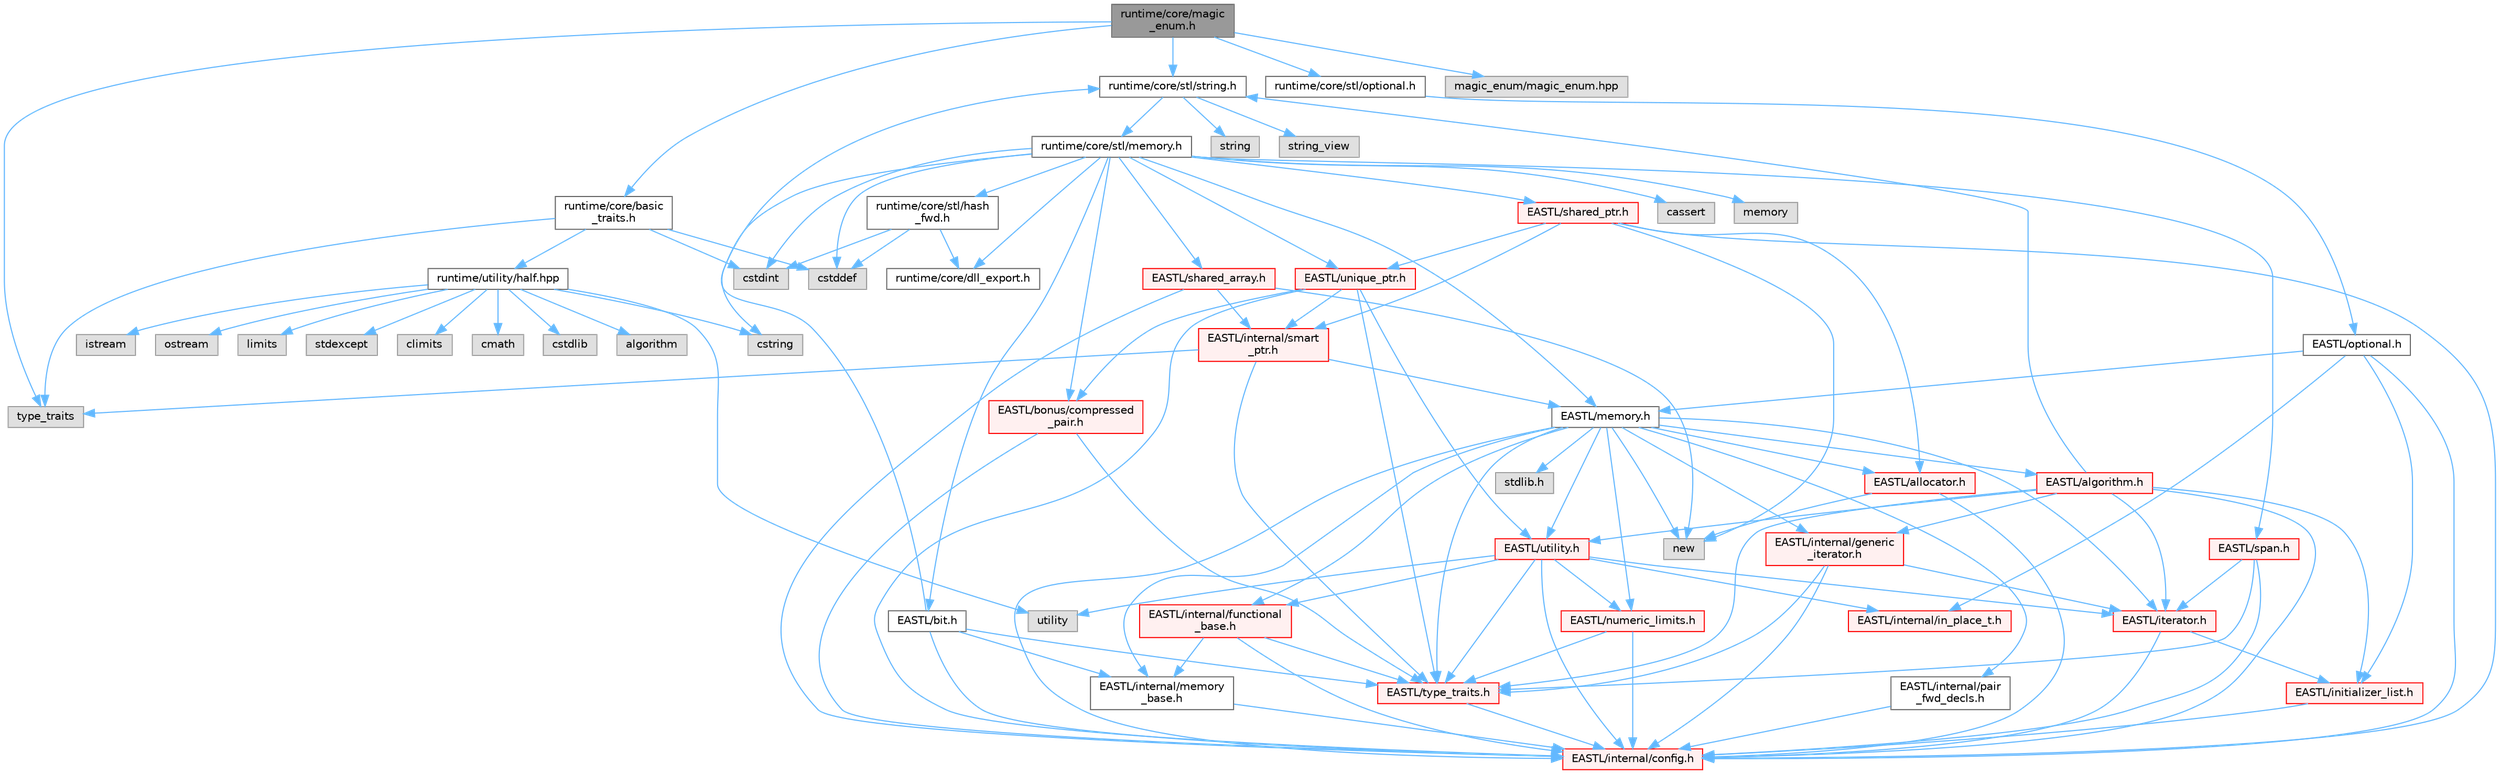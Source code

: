 digraph "runtime/core/magic_enum.h"
{
 // LATEX_PDF_SIZE
  bgcolor="transparent";
  edge [fontname=Helvetica,fontsize=10,labelfontname=Helvetica,labelfontsize=10];
  node [fontname=Helvetica,fontsize=10,shape=box,height=0.2,width=0.4];
  Node1 [id="Node000001",label="runtime/core/magic\l_enum.h",height=0.2,width=0.4,color="gray40", fillcolor="grey60", style="filled", fontcolor="black",tooltip=" "];
  Node1 -> Node2 [id="edge1_Node000001_Node000002",color="steelblue1",style="solid",tooltip=" "];
  Node2 [id="Node000002",label="type_traits",height=0.2,width=0.4,color="grey60", fillcolor="#E0E0E0", style="filled",tooltip=" "];
  Node1 -> Node3 [id="edge2_Node000001_Node000003",color="steelblue1",style="solid",tooltip=" "];
  Node3 [id="Node000003",label="runtime/core/basic\l_traits.h",height=0.2,width=0.4,color="grey40", fillcolor="white", style="filled",URL="$basic__traits_8h.html",tooltip=" "];
  Node3 -> Node4 [id="edge3_Node000003_Node000004",color="steelblue1",style="solid",tooltip=" "];
  Node4 [id="Node000004",label="cstdint",height=0.2,width=0.4,color="grey60", fillcolor="#E0E0E0", style="filled",tooltip=" "];
  Node3 -> Node5 [id="edge4_Node000003_Node000005",color="steelblue1",style="solid",tooltip=" "];
  Node5 [id="Node000005",label="cstddef",height=0.2,width=0.4,color="grey60", fillcolor="#E0E0E0", style="filled",tooltip=" "];
  Node3 -> Node2 [id="edge5_Node000003_Node000002",color="steelblue1",style="solid",tooltip=" "];
  Node3 -> Node6 [id="edge6_Node000003_Node000006",color="steelblue1",style="solid",tooltip=" "];
  Node6 [id="Node000006",label="runtime/utility/half.hpp",height=0.2,width=0.4,color="grey40", fillcolor="white", style="filled",URL="$half_8hpp.html",tooltip=" "];
  Node6 -> Node7 [id="edge7_Node000006_Node000007",color="steelblue1",style="solid",tooltip=" "];
  Node7 [id="Node000007",label="utility",height=0.2,width=0.4,color="grey60", fillcolor="#E0E0E0", style="filled",tooltip=" "];
  Node6 -> Node8 [id="edge8_Node000006_Node000008",color="steelblue1",style="solid",tooltip=" "];
  Node8 [id="Node000008",label="algorithm",height=0.2,width=0.4,color="grey60", fillcolor="#E0E0E0", style="filled",tooltip=" "];
  Node6 -> Node9 [id="edge9_Node000006_Node000009",color="steelblue1",style="solid",tooltip=" "];
  Node9 [id="Node000009",label="istream",height=0.2,width=0.4,color="grey60", fillcolor="#E0E0E0", style="filled",tooltip=" "];
  Node6 -> Node10 [id="edge10_Node000006_Node000010",color="steelblue1",style="solid",tooltip=" "];
  Node10 [id="Node000010",label="ostream",height=0.2,width=0.4,color="grey60", fillcolor="#E0E0E0", style="filled",tooltip=" "];
  Node6 -> Node11 [id="edge11_Node000006_Node000011",color="steelblue1",style="solid",tooltip=" "];
  Node11 [id="Node000011",label="limits",height=0.2,width=0.4,color="grey60", fillcolor="#E0E0E0", style="filled",tooltip=" "];
  Node6 -> Node12 [id="edge12_Node000006_Node000012",color="steelblue1",style="solid",tooltip=" "];
  Node12 [id="Node000012",label="stdexcept",height=0.2,width=0.4,color="grey60", fillcolor="#E0E0E0", style="filled",tooltip=" "];
  Node6 -> Node13 [id="edge13_Node000006_Node000013",color="steelblue1",style="solid",tooltip=" "];
  Node13 [id="Node000013",label="climits",height=0.2,width=0.4,color="grey60", fillcolor="#E0E0E0", style="filled",tooltip=" "];
  Node6 -> Node14 [id="edge14_Node000006_Node000014",color="steelblue1",style="solid",tooltip=" "];
  Node14 [id="Node000014",label="cmath",height=0.2,width=0.4,color="grey60", fillcolor="#E0E0E0", style="filled",tooltip=" "];
  Node6 -> Node15 [id="edge15_Node000006_Node000015",color="steelblue1",style="solid",tooltip=" "];
  Node15 [id="Node000015",label="cstring",height=0.2,width=0.4,color="grey60", fillcolor="#E0E0E0", style="filled",tooltip=" "];
  Node6 -> Node16 [id="edge16_Node000006_Node000016",color="steelblue1",style="solid",tooltip=" "];
  Node16 [id="Node000016",label="cstdlib",height=0.2,width=0.4,color="grey60", fillcolor="#E0E0E0", style="filled",tooltip=" "];
  Node1 -> Node17 [id="edge17_Node000001_Node000017",color="steelblue1",style="solid",tooltip=" "];
  Node17 [id="Node000017",label="runtime/core/stl/string.h",height=0.2,width=0.4,color="grey40", fillcolor="white", style="filled",URL="$string_8h.html",tooltip=" "];
  Node17 -> Node18 [id="edge18_Node000017_Node000018",color="steelblue1",style="solid",tooltip=" "];
  Node18 [id="Node000018",label="string",height=0.2,width=0.4,color="grey60", fillcolor="#E0E0E0", style="filled",tooltip=" "];
  Node17 -> Node19 [id="edge19_Node000017_Node000019",color="steelblue1",style="solid",tooltip=" "];
  Node19 [id="Node000019",label="string_view",height=0.2,width=0.4,color="grey60", fillcolor="#E0E0E0", style="filled",tooltip=" "];
  Node17 -> Node20 [id="edge20_Node000017_Node000020",color="steelblue1",style="solid",tooltip=" "];
  Node20 [id="Node000020",label="runtime/core/stl/memory.h",height=0.2,width=0.4,color="grey40", fillcolor="white", style="filled",URL="$core_2stl_2memory_8h.html",tooltip=" "];
  Node20 -> Node5 [id="edge21_Node000020_Node000005",color="steelblue1",style="solid",tooltip=" "];
  Node20 -> Node4 [id="edge22_Node000020_Node000004",color="steelblue1",style="solid",tooltip=" "];
  Node20 -> Node21 [id="edge23_Node000020_Node000021",color="steelblue1",style="solid",tooltip=" "];
  Node21 [id="Node000021",label="cassert",height=0.2,width=0.4,color="grey60", fillcolor="#E0E0E0", style="filled",tooltip=" "];
  Node20 -> Node22 [id="edge24_Node000020_Node000022",color="steelblue1",style="solid",tooltip=" "];
  Node22 [id="Node000022",label="memory",height=0.2,width=0.4,color="grey60", fillcolor="#E0E0E0", style="filled",tooltip=" "];
  Node20 -> Node15 [id="edge25_Node000020_Node000015",color="steelblue1",style="solid",tooltip=" "];
  Node20 -> Node23 [id="edge26_Node000020_Node000023",color="steelblue1",style="solid",tooltip=" "];
  Node23 [id="Node000023",label="EASTL/bit.h",height=0.2,width=0.4,color="grey40", fillcolor="white", style="filled",URL="$bit_8h.html",tooltip=" "];
  Node23 -> Node24 [id="edge27_Node000023_Node000024",color="steelblue1",style="solid",tooltip=" "];
  Node24 [id="Node000024",label="EASTL/internal/config.h",height=0.2,width=0.4,color="red", fillcolor="#FFF0F0", style="filled",URL="$config_8h.html",tooltip=" "];
  Node23 -> Node33 [id="edge28_Node000023_Node000033",color="steelblue1",style="solid",tooltip=" "];
  Node33 [id="Node000033",label="EASTL/internal/memory\l_base.h",height=0.2,width=0.4,color="grey40", fillcolor="white", style="filled",URL="$memory__base_8h.html",tooltip=" "];
  Node33 -> Node24 [id="edge29_Node000033_Node000024",color="steelblue1",style="solid",tooltip=" "];
  Node23 -> Node34 [id="edge30_Node000023_Node000034",color="steelblue1",style="solid",tooltip=" "];
  Node34 [id="Node000034",label="EASTL/type_traits.h",height=0.2,width=0.4,color="red", fillcolor="#FFF0F0", style="filled",URL="$_e_a_s_t_l_2include_2_e_a_s_t_l_2type__traits_8h.html",tooltip=" "];
  Node34 -> Node24 [id="edge31_Node000034_Node000024",color="steelblue1",style="solid",tooltip=" "];
  Node23 -> Node17 [id="edge32_Node000023_Node000017",color="steelblue1",style="solid",tooltip=" "];
  Node20 -> Node44 [id="edge33_Node000020_Node000044",color="steelblue1",style="solid",tooltip=" "];
  Node44 [id="Node000044",label="EASTL/memory.h",height=0.2,width=0.4,color="grey40", fillcolor="white", style="filled",URL="$_e_a_s_t_l_2include_2_e_a_s_t_l_2memory_8h.html",tooltip=" "];
  Node44 -> Node24 [id="edge34_Node000044_Node000024",color="steelblue1",style="solid",tooltip=" "];
  Node44 -> Node33 [id="edge35_Node000044_Node000033",color="steelblue1",style="solid",tooltip=" "];
  Node44 -> Node45 [id="edge36_Node000044_Node000045",color="steelblue1",style="solid",tooltip=" "];
  Node45 [id="Node000045",label="EASTL/internal/generic\l_iterator.h",height=0.2,width=0.4,color="red", fillcolor="#FFF0F0", style="filled",URL="$generic__iterator_8h.html",tooltip=" "];
  Node45 -> Node24 [id="edge37_Node000045_Node000024",color="steelblue1",style="solid",tooltip=" "];
  Node45 -> Node46 [id="edge38_Node000045_Node000046",color="steelblue1",style="solid",tooltip=" "];
  Node46 [id="Node000046",label="EASTL/iterator.h",height=0.2,width=0.4,color="red", fillcolor="#FFF0F0", style="filled",URL="$_e_a_s_t_l_2include_2_e_a_s_t_l_2iterator_8h.html",tooltip=" "];
  Node46 -> Node24 [id="edge39_Node000046_Node000024",color="steelblue1",style="solid",tooltip=" "];
  Node46 -> Node48 [id="edge40_Node000046_Node000048",color="steelblue1",style="solid",tooltip=" "];
  Node48 [id="Node000048",label="EASTL/initializer_list.h",height=0.2,width=0.4,color="red", fillcolor="#FFF0F0", style="filled",URL="$initializer__list_8h.html",tooltip=" "];
  Node48 -> Node24 [id="edge41_Node000048_Node000024",color="steelblue1",style="solid",tooltip=" "];
  Node45 -> Node34 [id="edge42_Node000045_Node000034",color="steelblue1",style="solid",tooltip=" "];
  Node44 -> Node49 [id="edge43_Node000044_Node000049",color="steelblue1",style="solid",tooltip=" "];
  Node49 [id="Node000049",label="EASTL/internal/pair\l_fwd_decls.h",height=0.2,width=0.4,color="grey40", fillcolor="white", style="filled",URL="$pair__fwd__decls_8h.html",tooltip=" "];
  Node49 -> Node24 [id="edge44_Node000049_Node000024",color="steelblue1",style="solid",tooltip=" "];
  Node44 -> Node50 [id="edge45_Node000044_Node000050",color="steelblue1",style="solid",tooltip=" "];
  Node50 [id="Node000050",label="EASTL/internal/functional\l_base.h",height=0.2,width=0.4,color="red", fillcolor="#FFF0F0", style="filled",URL="$functional__base_8h.html",tooltip=" "];
  Node50 -> Node24 [id="edge46_Node000050_Node000024",color="steelblue1",style="solid",tooltip=" "];
  Node50 -> Node33 [id="edge47_Node000050_Node000033",color="steelblue1",style="solid",tooltip=" "];
  Node50 -> Node34 [id="edge48_Node000050_Node000034",color="steelblue1",style="solid",tooltip=" "];
  Node44 -> Node51 [id="edge49_Node000044_Node000051",color="steelblue1",style="solid",tooltip=" "];
  Node51 [id="Node000051",label="EASTL/algorithm.h",height=0.2,width=0.4,color="red", fillcolor="#FFF0F0", style="filled",URL="$_e_a_s_t_l_2include_2_e_a_s_t_l_2algorithm_8h.html",tooltip=" "];
  Node51 -> Node24 [id="edge50_Node000051_Node000024",color="steelblue1",style="solid",tooltip=" "];
  Node51 -> Node34 [id="edge51_Node000051_Node000034",color="steelblue1",style="solid",tooltip=" "];
  Node51 -> Node48 [id="edge52_Node000051_Node000048",color="steelblue1",style="solid",tooltip=" "];
  Node51 -> Node46 [id="edge53_Node000051_Node000046",color="steelblue1",style="solid",tooltip=" "];
  Node51 -> Node61 [id="edge54_Node000051_Node000061",color="steelblue1",style="solid",tooltip=" "];
  Node61 [id="Node000061",label="EASTL/utility.h",height=0.2,width=0.4,color="red", fillcolor="#FFF0F0", style="filled",URL="$_e_a_s_t_l_2include_2_e_a_s_t_l_2utility_8h.html",tooltip=" "];
  Node61 -> Node24 [id="edge55_Node000061_Node000024",color="steelblue1",style="solid",tooltip=" "];
  Node61 -> Node34 [id="edge56_Node000061_Node000034",color="steelblue1",style="solid",tooltip=" "];
  Node61 -> Node46 [id="edge57_Node000061_Node000046",color="steelblue1",style="solid",tooltip=" "];
  Node61 -> Node62 [id="edge58_Node000061_Node000062",color="steelblue1",style="solid",tooltip=" "];
  Node62 [id="Node000062",label="EASTL/numeric_limits.h",height=0.2,width=0.4,color="red", fillcolor="#FFF0F0", style="filled",URL="$numeric__limits_8h.html",tooltip=" "];
  Node62 -> Node24 [id="edge59_Node000062_Node000024",color="steelblue1",style="solid",tooltip=" "];
  Node62 -> Node34 [id="edge60_Node000062_Node000034",color="steelblue1",style="solid",tooltip=" "];
  Node61 -> Node50 [id="edge61_Node000061_Node000050",color="steelblue1",style="solid",tooltip=" "];
  Node61 -> Node67 [id="edge62_Node000061_Node000067",color="steelblue1",style="solid",tooltip=" "];
  Node67 [id="Node000067",label="EASTL/internal/in_place_t.h",height=0.2,width=0.4,color="red", fillcolor="#FFF0F0", style="filled",URL="$in__place__t_8h.html",tooltip=" "];
  Node61 -> Node7 [id="edge63_Node000061_Node000007",color="steelblue1",style="solid",tooltip=" "];
  Node51 -> Node45 [id="edge64_Node000051_Node000045",color="steelblue1",style="solid",tooltip=" "];
  Node51 -> Node17 [id="edge65_Node000051_Node000017",color="steelblue1",style="solid",tooltip=" "];
  Node44 -> Node34 [id="edge66_Node000044_Node000034",color="steelblue1",style="solid",tooltip=" "];
  Node44 -> Node58 [id="edge67_Node000044_Node000058",color="steelblue1",style="solid",tooltip=" "];
  Node58 [id="Node000058",label="EASTL/allocator.h",height=0.2,width=0.4,color="red", fillcolor="#FFF0F0", style="filled",URL="$allocator_8h.html",tooltip=" "];
  Node58 -> Node24 [id="edge68_Node000058_Node000024",color="steelblue1",style="solid",tooltip=" "];
  Node58 -> Node59 [id="edge69_Node000058_Node000059",color="steelblue1",style="solid",tooltip=" "];
  Node59 [id="Node000059",label="new",height=0.2,width=0.4,color="grey60", fillcolor="#E0E0E0", style="filled",tooltip=" "];
  Node44 -> Node46 [id="edge70_Node000044_Node000046",color="steelblue1",style="solid",tooltip=" "];
  Node44 -> Node61 [id="edge71_Node000044_Node000061",color="steelblue1",style="solid",tooltip=" "];
  Node44 -> Node62 [id="edge72_Node000044_Node000062",color="steelblue1",style="solid",tooltip=" "];
  Node44 -> Node70 [id="edge73_Node000044_Node000070",color="steelblue1",style="solid",tooltip=" "];
  Node70 [id="Node000070",label="stdlib.h",height=0.2,width=0.4,color="grey60", fillcolor="#E0E0E0", style="filled",tooltip=" "];
  Node44 -> Node59 [id="edge74_Node000044_Node000059",color="steelblue1",style="solid",tooltip=" "];
  Node20 -> Node71 [id="edge75_Node000020_Node000071",color="steelblue1",style="solid",tooltip=" "];
  Node71 [id="Node000071",label="EASTL/shared_array.h",height=0.2,width=0.4,color="red", fillcolor="#FFF0F0", style="filled",URL="$shared__array_8h.html",tooltip=" "];
  Node71 -> Node24 [id="edge76_Node000071_Node000024",color="steelblue1",style="solid",tooltip=" "];
  Node71 -> Node72 [id="edge77_Node000071_Node000072",color="steelblue1",style="solid",tooltip=" "];
  Node72 [id="Node000072",label="EASTL/internal/smart\l_ptr.h",height=0.2,width=0.4,color="red", fillcolor="#FFF0F0", style="filled",URL="$smart__ptr_8h.html",tooltip=" "];
  Node72 -> Node2 [id="edge78_Node000072_Node000002",color="steelblue1",style="solid",tooltip=" "];
  Node72 -> Node44 [id="edge79_Node000072_Node000044",color="steelblue1",style="solid",tooltip=" "];
  Node72 -> Node34 [id="edge80_Node000072_Node000034",color="steelblue1",style="solid",tooltip=" "];
  Node71 -> Node59 [id="edge81_Node000071_Node000059",color="steelblue1",style="solid",tooltip=" "];
  Node20 -> Node73 [id="edge82_Node000020_Node000073",color="steelblue1",style="solid",tooltip=" "];
  Node73 [id="Node000073",label="EASTL/unique_ptr.h",height=0.2,width=0.4,color="red", fillcolor="#FFF0F0", style="filled",URL="$unique__ptr_8h.html",tooltip=" "];
  Node73 -> Node74 [id="edge83_Node000073_Node000074",color="steelblue1",style="solid",tooltip=" "];
  Node74 [id="Node000074",label="EASTL/bonus/compressed\l_pair.h",height=0.2,width=0.4,color="red", fillcolor="#FFF0F0", style="filled",URL="$compressed__pair_8h.html",tooltip=" "];
  Node74 -> Node24 [id="edge84_Node000074_Node000024",color="steelblue1",style="solid",tooltip=" "];
  Node74 -> Node34 [id="edge85_Node000074_Node000034",color="steelblue1",style="solid",tooltip=" "];
  Node73 -> Node24 [id="edge86_Node000073_Node000024",color="steelblue1",style="solid",tooltip=" "];
  Node73 -> Node72 [id="edge87_Node000073_Node000072",color="steelblue1",style="solid",tooltip=" "];
  Node73 -> Node34 [id="edge88_Node000073_Node000034",color="steelblue1",style="solid",tooltip=" "];
  Node73 -> Node61 [id="edge89_Node000073_Node000061",color="steelblue1",style="solid",tooltip=" "];
  Node20 -> Node76 [id="edge90_Node000020_Node000076",color="steelblue1",style="solid",tooltip=" "];
  Node76 [id="Node000076",label="EASTL/shared_ptr.h",height=0.2,width=0.4,color="red", fillcolor="#FFF0F0", style="filled",URL="$shared__ptr_8h.html",tooltip=" "];
  Node76 -> Node24 [id="edge91_Node000076_Node000024",color="steelblue1",style="solid",tooltip=" "];
  Node76 -> Node72 [id="edge92_Node000076_Node000072",color="steelblue1",style="solid",tooltip=" "];
  Node76 -> Node73 [id="edge93_Node000076_Node000073",color="steelblue1",style="solid",tooltip=" "];
  Node76 -> Node58 [id="edge94_Node000076_Node000058",color="steelblue1",style="solid",tooltip=" "];
  Node76 -> Node59 [id="edge95_Node000076_Node000059",color="steelblue1",style="solid",tooltip=" "];
  Node20 -> Node156 [id="edge96_Node000020_Node000156",color="steelblue1",style="solid",tooltip=" "];
  Node156 [id="Node000156",label="EASTL/span.h",height=0.2,width=0.4,color="red", fillcolor="#FFF0F0", style="filled",URL="$span_8h.html",tooltip=" "];
  Node156 -> Node24 [id="edge97_Node000156_Node000024",color="steelblue1",style="solid",tooltip=" "];
  Node156 -> Node34 [id="edge98_Node000156_Node000034",color="steelblue1",style="solid",tooltip=" "];
  Node156 -> Node46 [id="edge99_Node000156_Node000046",color="steelblue1",style="solid",tooltip=" "];
  Node20 -> Node74 [id="edge100_Node000020_Node000074",color="steelblue1",style="solid",tooltip=" "];
  Node20 -> Node159 [id="edge101_Node000020_Node000159",color="steelblue1",style="solid",tooltip=" "];
  Node159 [id="Node000159",label="runtime/core/dll_export.h",height=0.2,width=0.4,color="grey40", fillcolor="white", style="filled",URL="$dll__export_8h.html",tooltip=" "];
  Node20 -> Node160 [id="edge102_Node000020_Node000160",color="steelblue1",style="solid",tooltip=" "];
  Node160 [id="Node000160",label="runtime/core/stl/hash\l_fwd.h",height=0.2,width=0.4,color="grey40", fillcolor="white", style="filled",URL="$hash__fwd_8h.html",tooltip=" "];
  Node160 -> Node5 [id="edge103_Node000160_Node000005",color="steelblue1",style="solid",tooltip=" "];
  Node160 -> Node4 [id="edge104_Node000160_Node000004",color="steelblue1",style="solid",tooltip=" "];
  Node160 -> Node159 [id="edge105_Node000160_Node000159",color="steelblue1",style="solid",tooltip=" "];
  Node1 -> Node161 [id="edge106_Node000001_Node000161",color="steelblue1",style="solid",tooltip=" "];
  Node161 [id="Node000161",label="runtime/core/stl/optional.h",height=0.2,width=0.4,color="grey40", fillcolor="white", style="filled",URL="$core_2stl_2optional_8h.html",tooltip=" "];
  Node161 -> Node162 [id="edge107_Node000161_Node000162",color="steelblue1",style="solid",tooltip=" "];
  Node162 [id="Node000162",label="EASTL/optional.h",height=0.2,width=0.4,color="grey40", fillcolor="white", style="filled",URL="$_e_a_s_t_l_2include_2_e_a_s_t_l_2optional_8h.html",tooltip=" "];
  Node162 -> Node24 [id="edge108_Node000162_Node000024",color="steelblue1",style="solid",tooltip=" "];
  Node162 -> Node48 [id="edge109_Node000162_Node000048",color="steelblue1",style="solid",tooltip=" "];
  Node162 -> Node44 [id="edge110_Node000162_Node000044",color="steelblue1",style="solid",tooltip=" "];
  Node162 -> Node67 [id="edge111_Node000162_Node000067",color="steelblue1",style="solid",tooltip=" "];
  Node1 -> Node163 [id="edge112_Node000001_Node000163",color="steelblue1",style="solid",tooltip=" "];
  Node163 [id="Node000163",label="magic_enum/magic_enum.hpp",height=0.2,width=0.4,color="grey60", fillcolor="#E0E0E0", style="filled",tooltip=" "];
}
